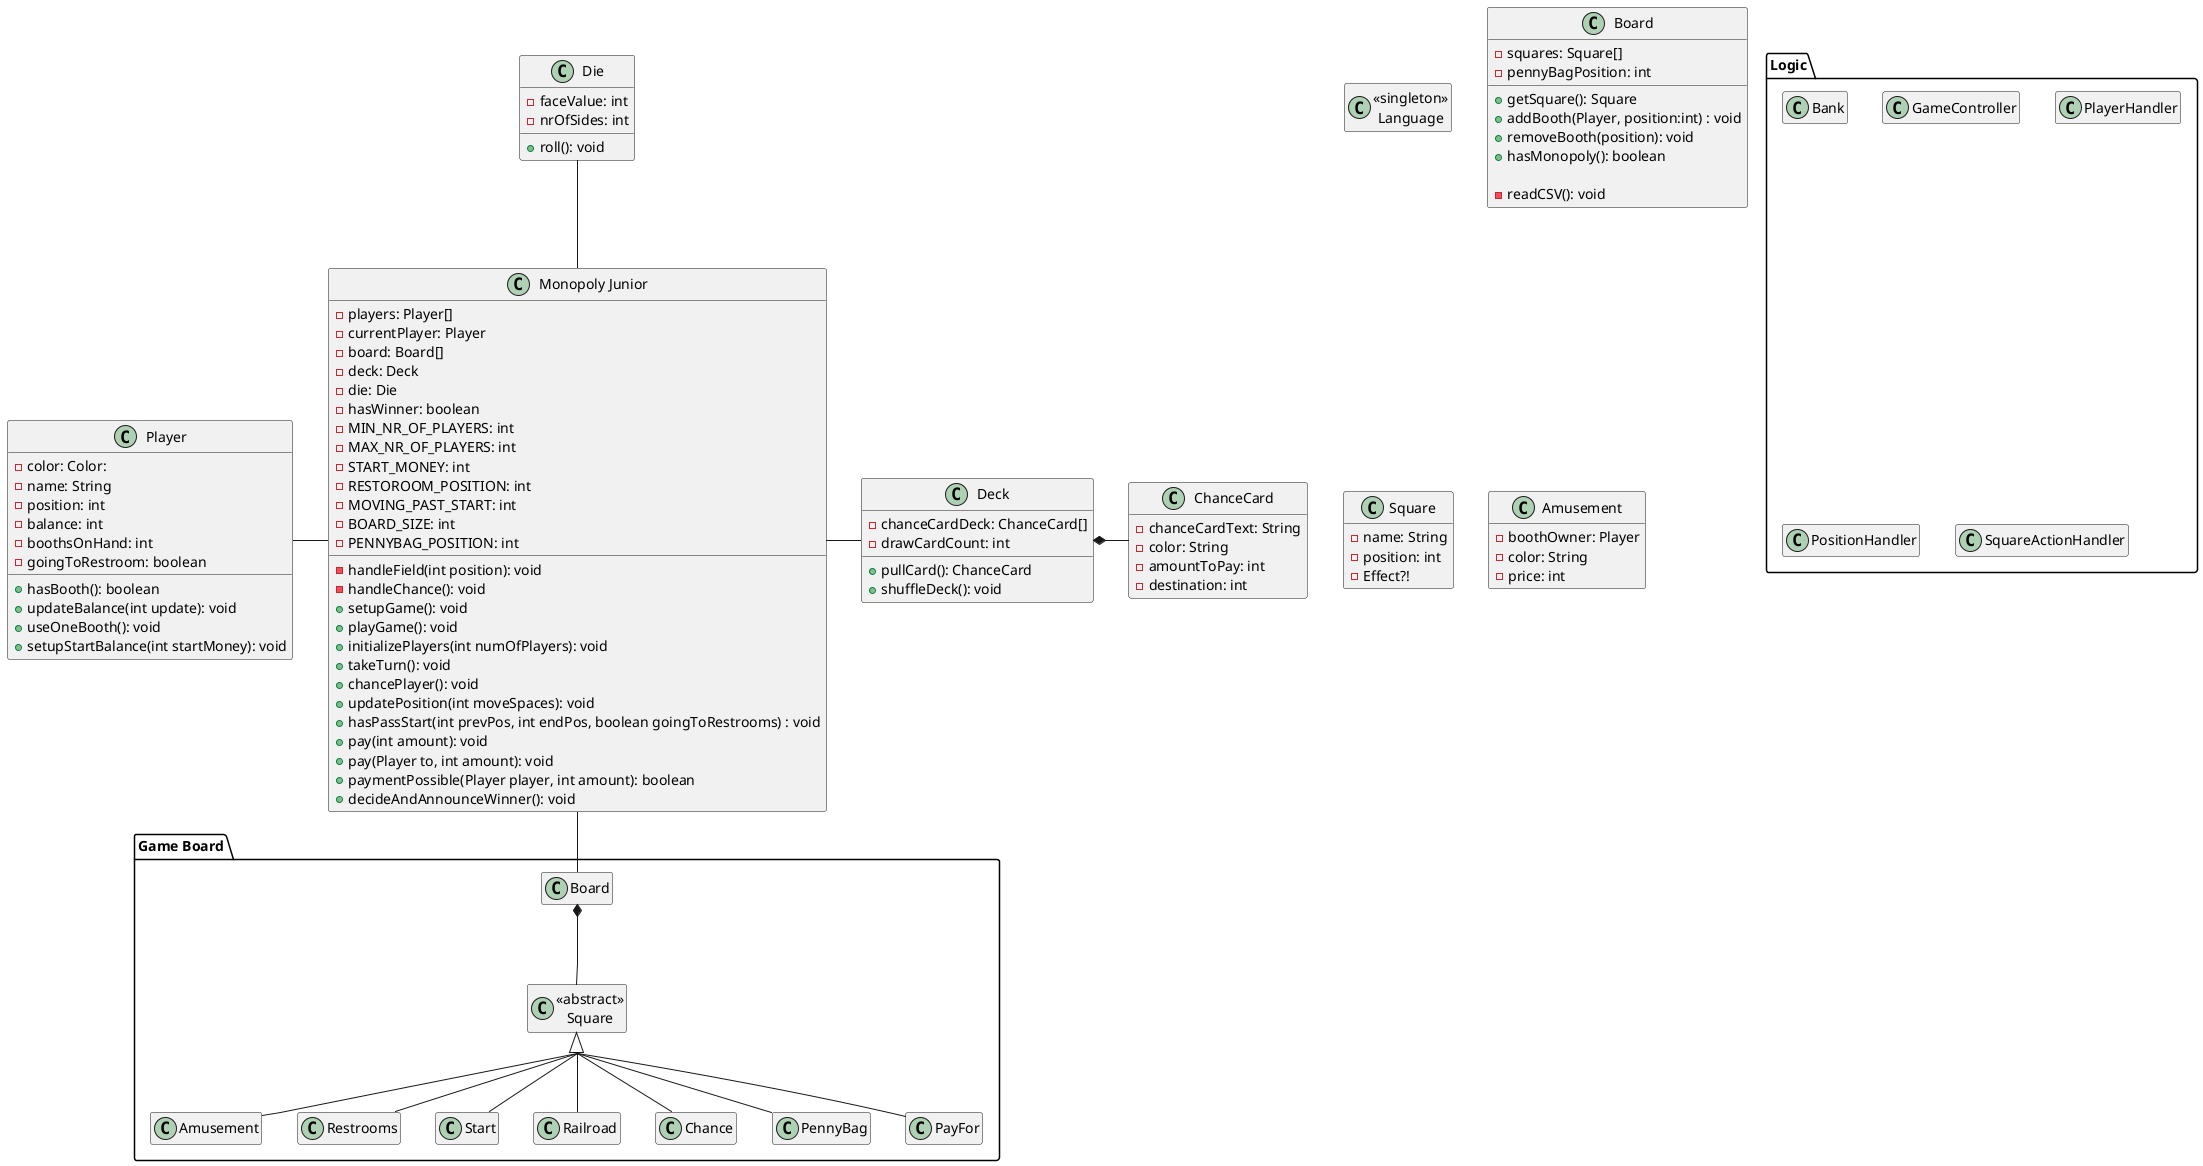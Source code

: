 @startuml

hide empty members
skinparam groupInheritance 2

class "Monopoly Junior" as Game
class Die

package "Game Board" {
    class Board

    class "<<abstract>>\nSquare" as Square
        class Amusement
        class Restrooms
        class Start
        class Railroad
        class Chance
        class PennyBag
        class PayFor
}

package Logic {
    class Bank
    class GameController
    class PlayerHandler
    class PositionHandler
    class SquareActionHandler
}



class Deck
class ChanceCard
class Player
class "<<singleton>>\nLanguage" as Language

Game -up- Die
Game -right- Deck
    Deck *-right- ChanceCard
Game -left- Player
Game -down- Board
    Board *-down- Square
    Square <|-- Restrooms
    Square <|-- Amusement
    Square <|-- Railroad
    Square <|-- PayFor
    Square <|-- PennyBag
    Square <|-- Start
    Square <|-- Chance

class Game {
    -players: Player[]
    -currentPlayer: Player
    -board: Board[]
    -deck: Deck
    -die: Die
    -hasWinner: boolean
    -MIN_NR_OF_PLAYERS: int
    -MAX_NR_OF_PLAYERS: int
    -START_MONEY: int
    -RESTOROOM_POSITION: int
    -MOVING_PAST_START: int
    -BOARD_SIZE: int
    -PENNYBAG_POSITION: int

    -handleField(int position): void
    -handleChance(): void
    +setupGame(): void
    +playGame(): void
    +initializePlayers(int numOfPlayers): void
    +takeTurn(): void
    +chancePlayer(): void
    +updatePosition(int moveSpaces): void
    +hasPassStart(int prevPos, int endPos, boolean goingToRestrooms) : void
    +pay(int amount): void
    +pay(Player to, int amount): void
    +paymentPossible(Player player, int amount): boolean
    +decideAndAnnounceWinner(): void

}

class Board {
    -squares: Square[]
    -pennyBagPosition: int

    +getSquare(): Square
    +addBooth(Player, position:int) : void
    +removeBooth(position): void
    +hasMonopoly(): boolean

    -readCSV(): void
}

class Square {
    -name: String
    -position: int
    -Effect?!
}

class Die {
    -faceValue: int
    -nrOfSides: int

    +roll(): void
}

class Player {
    -color: Color:
    -name: String
    -position: int
    -balance: int
    -boothsOnHand: int
    -goingToRestroom: boolean

    +hasBooth(): boolean
    +updateBalance(int update): void
    +useOneBooth(): void
    +setupStartBalance(int startMoney): void
}

class Deck {
    -chanceCardDeck: ChanceCard[]
    -drawCardCount: int

    +pullCard(): ChanceCard
    +shuffleDeck(): void
}
class ChanceCard {
    -chanceCardText: String
    -color: String
    -amountToPay: int
    -destination: int

}
class Amusement {
    -boothOwner: Player
    -color: String
    -price: int

}

@enduml